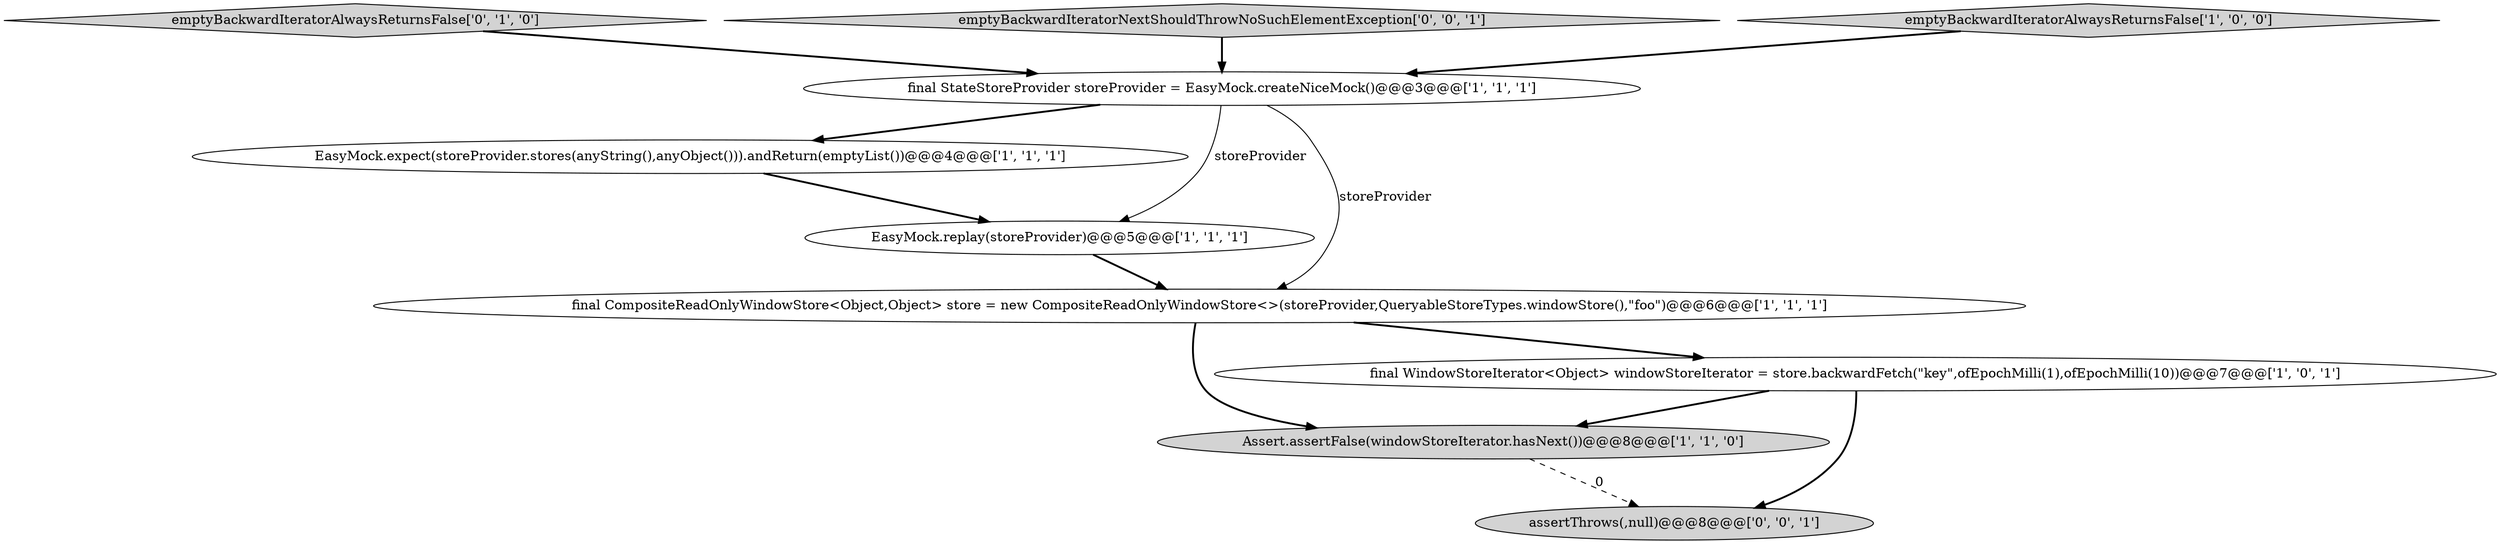 digraph {
7 [style = filled, label = "emptyBackwardIteratorAlwaysReturnsFalse['0', '1', '0']", fillcolor = lightgray, shape = diamond image = "AAA0AAABBB2BBB"];
3 [style = filled, label = "EasyMock.expect(storeProvider.stores(anyString(),anyObject())).andReturn(emptyList())@@@4@@@['1', '1', '1']", fillcolor = white, shape = ellipse image = "AAA0AAABBB1BBB"];
8 [style = filled, label = "assertThrows(,null)@@@8@@@['0', '0', '1']", fillcolor = lightgray, shape = ellipse image = "AAA0AAABBB3BBB"];
9 [style = filled, label = "emptyBackwardIteratorNextShouldThrowNoSuchElementException['0', '0', '1']", fillcolor = lightgray, shape = diamond image = "AAA0AAABBB3BBB"];
6 [style = filled, label = "final CompositeReadOnlyWindowStore<Object,Object> store = new CompositeReadOnlyWindowStore<>(storeProvider,QueryableStoreTypes.windowStore(),\"foo\")@@@6@@@['1', '1', '1']", fillcolor = white, shape = ellipse image = "AAA0AAABBB1BBB"];
0 [style = filled, label = "final StateStoreProvider storeProvider = EasyMock.createNiceMock()@@@3@@@['1', '1', '1']", fillcolor = white, shape = ellipse image = "AAA0AAABBB1BBB"];
5 [style = filled, label = "Assert.assertFalse(windowStoreIterator.hasNext())@@@8@@@['1', '1', '0']", fillcolor = lightgray, shape = ellipse image = "AAA0AAABBB1BBB"];
4 [style = filled, label = "EasyMock.replay(storeProvider)@@@5@@@['1', '1', '1']", fillcolor = white, shape = ellipse image = "AAA0AAABBB1BBB"];
2 [style = filled, label = "final WindowStoreIterator<Object> windowStoreIterator = store.backwardFetch(\"key\",ofEpochMilli(1),ofEpochMilli(10))@@@7@@@['1', '0', '1']", fillcolor = white, shape = ellipse image = "AAA0AAABBB1BBB"];
1 [style = filled, label = "emptyBackwardIteratorAlwaysReturnsFalse['1', '0', '0']", fillcolor = lightgray, shape = diamond image = "AAA0AAABBB1BBB"];
0->3 [style = bold, label=""];
0->4 [style = solid, label="storeProvider"];
0->6 [style = solid, label="storeProvider"];
5->8 [style = dashed, label="0"];
6->5 [style = bold, label=""];
7->0 [style = bold, label=""];
1->0 [style = bold, label=""];
9->0 [style = bold, label=""];
4->6 [style = bold, label=""];
3->4 [style = bold, label=""];
2->8 [style = bold, label=""];
2->5 [style = bold, label=""];
6->2 [style = bold, label=""];
}

